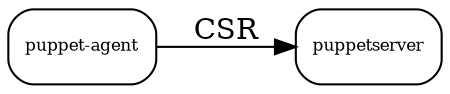 digraph {
    fontsize=8;
    rankdir=LR;

    compound=true;

    graph [dpi="216"];

    node [shape="Mrecord", fontsize=8];
    agent [label="puppet-agent"];
    master [label="puppetserver"];

    agent->master [label="CSR"];
}
